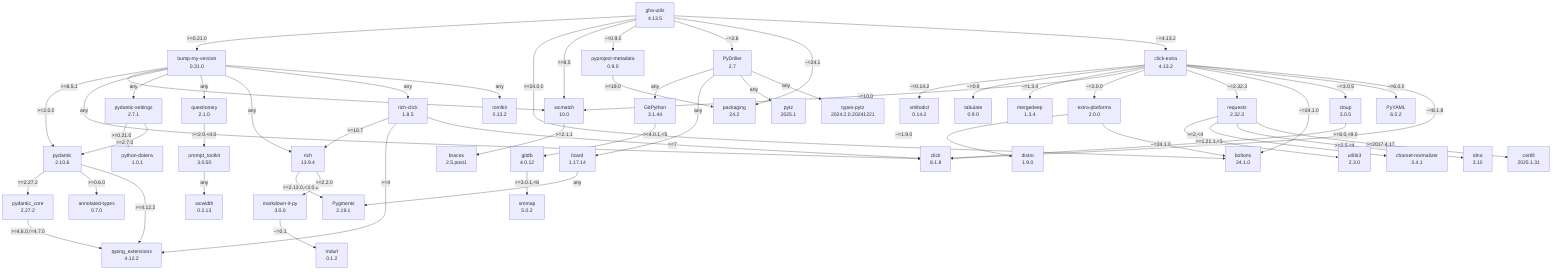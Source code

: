 flowchart TD
    classDef missing stroke-dasharray: 5
    annotated-types["annotated-types\n0.7.0"]
    boltons["boltons\n24.1.0"]
    bracex["bracex\n2.5.post1"]
    bump-my-version["bump-my-version\n0.31.0"]
    certifi["certifi\n2025.1.31"]
    charset-normalizer["charset-normalizer\n3.4.1"]
    click-extra["click-extra\n4.13.2"]
    click_0["click\n8.1.8"]
    cloup["cloup\n3.0.5"]
    distro["distro\n1.9.0"]
    extra-platforms["extra-platforms\n2.0.0"]
    gha-utils["gha-utils\n4.13.5"]
    gitdb["gitdb\n4.0.12"]
    gitpython["GitPython\n3.1.44"]
    idna["idna\n3.10"]
    lizard["lizard\n1.17.14"]
    markdown-it-py["markdown-it-py\n3.0.0"]
    mdurl["mdurl\n0.1.2"]
    mergedeep["mergedeep\n1.3.4"]
    packaging["packaging\n24.2"]
    prompt-toolkit["prompt_toolkit\n3.0.50"]
    pydantic-core["pydantic_core\n2.27.2"]
    pydantic-settings["pydantic-settings\n2.7.1"]
    pydantic["pydantic\n2.10.6"]
    pydriller["PyDriller\n2.7"]
    pygments["Pygments\n2.19.1"]
    pyproject-metadata["pyproject-metadata\n0.9.0"]
    python-dotenv["python-dotenv\n1.0.1"]
    pytz["pytz\n2025.1"]
    pyyaml["PyYAML\n6.0.2"]
    questionary["questionary\n2.1.0"]
    requests["requests\n2.32.3"]
    rich-click["rich-click\n1.8.5"]
    rich["rich\n13.9.4"]
    smmap["smmap\n5.0.2"]
    tabulate["tabulate\n0.9.0"]
    tomlkit["tomlkit\n0.13.2"]
    types-pytz["types-pytz\n2024.2.0.20241221"]
    typing-extensions["typing_extensions\n4.12.2"]
    urllib3["urllib3\n2.3.0"]
    wcmatch["wcmatch\n10.0"]
    wcwidth["wcwidth\n0.2.13"]
    xmltodict["xmltodict\n0.14.2"]
    bump-my-version -- ">=2.0.0" --> pydantic
    bump-my-version -- ">=8.5.1" --> wcmatch
    bump-my-version -- "any" --> click_0
    bump-my-version -- "any" --> pydantic-settings
    bump-my-version -- "any" --> questionary
    bump-my-version -- "any" --> rich
    bump-my-version -- "any" --> rich-click
    bump-my-version -- "any" --> tomlkit
    click-extra -- "~=0.14.2" --> xmltodict
    click-extra -- "~=0.9" --> tabulate
    click-extra -- "~=1.3.4" --> mergedeep
    click-extra -- "~=10.0" --> wcmatch
    click-extra -- "~=2.0.0" --> extra-platforms
    click-extra -- "~=2.32.3" --> requests
    click-extra -- "~=24.1.0" --> boltons
    click-extra -- "~=3.0.5" --> cloup
    click-extra -- "~=6.0.0" --> pyyaml
    click-extra -- "~=8.1.8" --> click_0
    cloup -- ">=8.0,<9.0" --> click_0
    extra-platforms -- "~=1.9.0" --> distro
    extra-platforms -- "~=24.1.0" --> boltons
    gha-utils -- ">=0.21.0" --> bump-my-version
    gha-utils -- ">=24.0.0" --> boltons
    gha-utils -- ">=8.5" --> wcmatch
    gha-utils -- "~=0.9.0" --> pyproject-metadata
    gha-utils -- "~=2.6" --> pydriller
    gha-utils -- "~=24.1" --> packaging
    gha-utils -- "~=4.13.2" --> click-extra
    gitdb -- ">=3.0.1,<6" --> smmap
    gitpython -- ">=4.0.1,<5" --> gitdb
    lizard -- "any" --> pygments
    markdown-it-py -- "~=0.1" --> mdurl
    prompt-toolkit -- "any" --> wcwidth
    pydantic -- "==2.27.2" --> pydantic-core
    pydantic -- ">=0.6.0" --> annotated-types
    pydantic -- ">=4.12.2" --> typing-extensions
    pydantic-core -- ">=4.6.0,!=4.7.0" --> typing-extensions
    pydantic-settings -- ">=0.21.0" --> python-dotenv
    pydantic-settings -- ">=2.7.0" --> pydantic
    pydriller -- "any" --> gitpython
    pydriller -- "any" --> lizard
    pydriller -- "any" --> pytz
    pydriller -- "any" --> types-pytz
    pyproject-metadata -- ">=19.0" --> packaging
    questionary -- ">=2.0,<4.0" --> prompt-toolkit
    requests -- ">=1.21.1,<3" --> urllib3
    requests -- ">=2,<4" --> charset-normalizer
    requests -- ">=2.5,<4" --> idna
    requests -- ">=2017.4.17" --> certifi
    rich -- ">=2.13.0,<3.0.0" --> pygments
    rich -- ">=2.2.0" --> markdown-it-py
    rich-click -- ">=10.7" --> rich
    rich-click -- ">=4" --> typing-extensions
    rich-click -- ">=7" --> click_0
    wcmatch -- ">=2.1.1" --> bracex